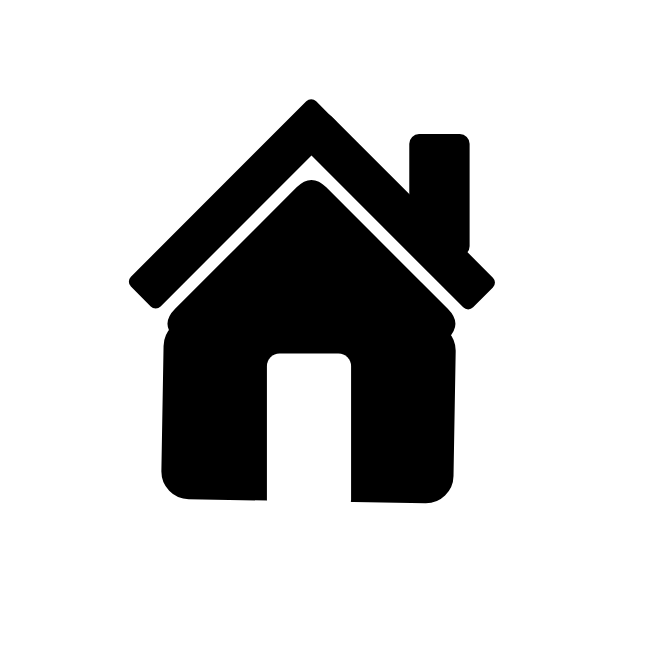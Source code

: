 <mxfile version="20.2.2" type="device"><diagram id="O9nFuN4eqzfwj3Eo8uNY" name="Page-1"><mxGraphModel dx="801" dy="1630" grid="1" gridSize="10" guides="1" tooltips="1" connect="1" arrows="1" fold="1" page="1" pageScale="1" pageWidth="827" pageHeight="1169" math="0" shadow="0"><root><mxCell id="0"/><mxCell id="1" parent="0"/><mxCell id="hPpigkGB2bIWrQBRJMdS-13" value="" style="group;rotation=-45;" parent="1" vertex="1" connectable="0"><mxGeometry x="285.725" y="23.934" width="236.531" height="218.401" as="geometry"/></mxCell><mxCell id="hPpigkGB2bIWrQBRJMdS-7" value="" style="rhombus;whiteSpace=wrap;html=1;rounded=1;glass=0;fillColor=#000000;rotation=0;" parent="hPpigkGB2bIWrQBRJMdS-13" vertex="1"><mxGeometry x="38" y="35" width="150" height="150" as="geometry"/></mxCell><mxCell id="hPpigkGB2bIWrQBRJMdS-11" value="" style="group;rotation=-45;" parent="hPpigkGB2bIWrQBRJMdS-13" vertex="1" connectable="0"><mxGeometry x="29" y="70" width="164.96" height="166.339" as="geometry"/></mxCell><mxCell id="hPpigkGB2bIWrQBRJMdS-8" value="" style="rounded=1;whiteSpace=wrap;html=1;glass=0;fillColor=#000000;rotation=1;" parent="hPpigkGB2bIWrQBRJMdS-11" vertex="1"><mxGeometry x="10" y="39" width="145.09" height="89.21" as="geometry"/></mxCell><mxCell id="hPpigkGB2bIWrQBRJMdS-9" value="" style="rounded=1;whiteSpace=wrap;html=1;glass=0;fillColor=#FFFFFF;rotation=-90;strokeColor=none;" parent="hPpigkGB2bIWrQBRJMdS-11" vertex="1"><mxGeometry x="43.15" y="73.37" width="79.25" height="42.08" as="geometry"/></mxCell><mxCell id="hPpigkGB2bIWrQBRJMdS-12" value="" style="group;rotation=-45;" parent="hPpigkGB2bIWrQBRJMdS-13" vertex="1" connectable="0"><mxGeometry x="42" y="9" width="172.256" height="130" as="geometry"/></mxCell><mxCell id="hPpigkGB2bIWrQBRJMdS-4" value="" style="rounded=1;whiteSpace=wrap;html=1;glass=0;fillColor=#000000;rotation=-45;" parent="hPpigkGB2bIWrQBRJMdS-12" vertex="1"><mxGeometry x="-33" y="31" width="130" height="20" as="geometry"/></mxCell><mxCell id="hPpigkGB2bIWrQBRJMdS-5" value="" style="rounded=1;whiteSpace=wrap;html=1;direction=south;fillColor=#000000;rotation=-45;" parent="hPpigkGB2bIWrQBRJMdS-12" vertex="1"><mxGeometry x="104" y="-15" width="20" height="120" as="geometry"/></mxCell><mxCell id="hPpigkGB2bIWrQBRJMdS-10" value="" style="rounded=1;whiteSpace=wrap;html=1;glass=0;fillColor=#000000;rotation=-90;" parent="hPpigkGB2bIWrQBRJMdS-12" vertex="1"><mxGeometry x="105" y="22" width="60" height="29.17" as="geometry"/></mxCell></root></mxGraphModel></diagram></mxfile>